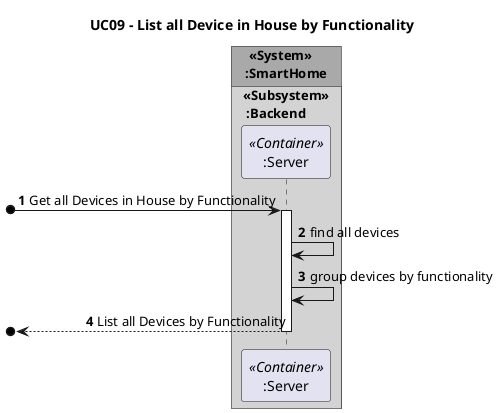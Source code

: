 @startuml
'https://plantuml.com/sequence-diagram
autonumber
title UC09 - List all Device in House by Functionality

autonumber

!pragma teoz true
box " <<System>>\n:SmartHome" #DarkGrey
box "<<Subsystem>>\n :Backend" #LightGrey
  participant ":Server" as server <<Container>>

end box

[o->server: Get all Devices in House by Functionality
activate server
server->server: find all devices

server->server: group devices by functionality
[o<--server: List all Devices by Functionality
deactivate server
@enduml